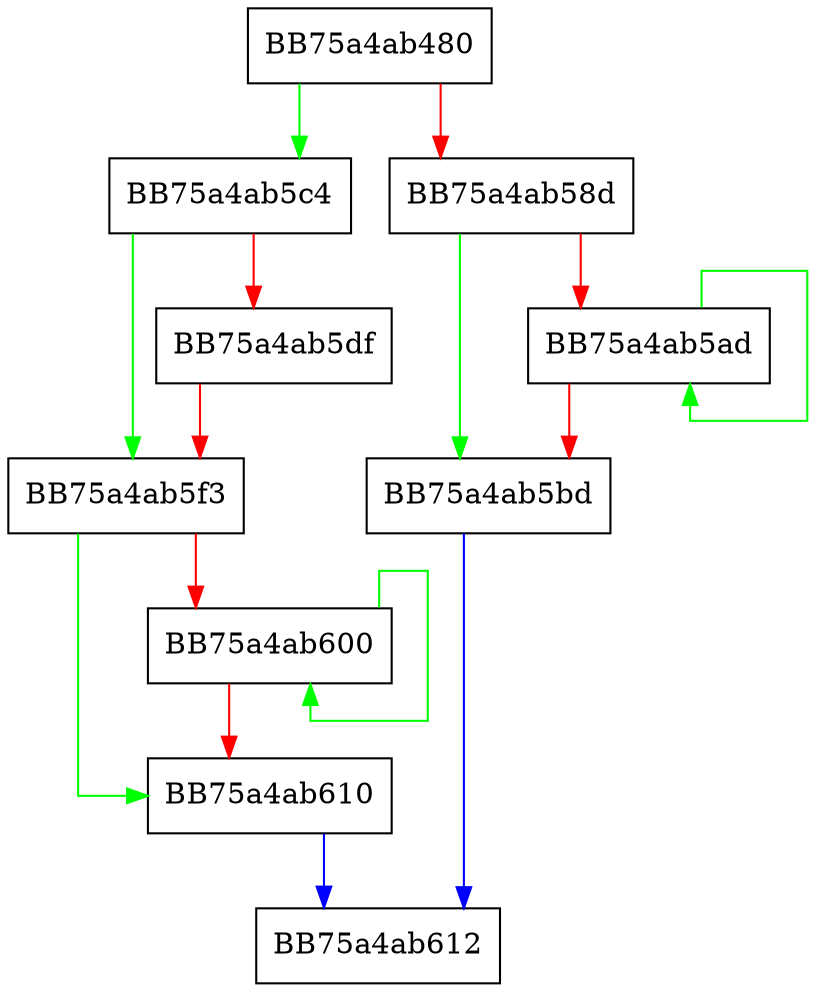 digraph CleanStore_init_module {
  node [shape="box"];
  graph [splines=ortho];
  BB75a4ab480 -> BB75a4ab5c4 [color="green"];
  BB75a4ab480 -> BB75a4ab58d [color="red"];
  BB75a4ab58d -> BB75a4ab5bd [color="green"];
  BB75a4ab58d -> BB75a4ab5ad [color="red"];
  BB75a4ab5ad -> BB75a4ab5ad [color="green"];
  BB75a4ab5ad -> BB75a4ab5bd [color="red"];
  BB75a4ab5bd -> BB75a4ab612 [color="blue"];
  BB75a4ab5c4 -> BB75a4ab5f3 [color="green"];
  BB75a4ab5c4 -> BB75a4ab5df [color="red"];
  BB75a4ab5df -> BB75a4ab5f3 [color="red"];
  BB75a4ab5f3 -> BB75a4ab610 [color="green"];
  BB75a4ab5f3 -> BB75a4ab600 [color="red"];
  BB75a4ab600 -> BB75a4ab600 [color="green"];
  BB75a4ab600 -> BB75a4ab610 [color="red"];
  BB75a4ab610 -> BB75a4ab612 [color="blue"];
}
